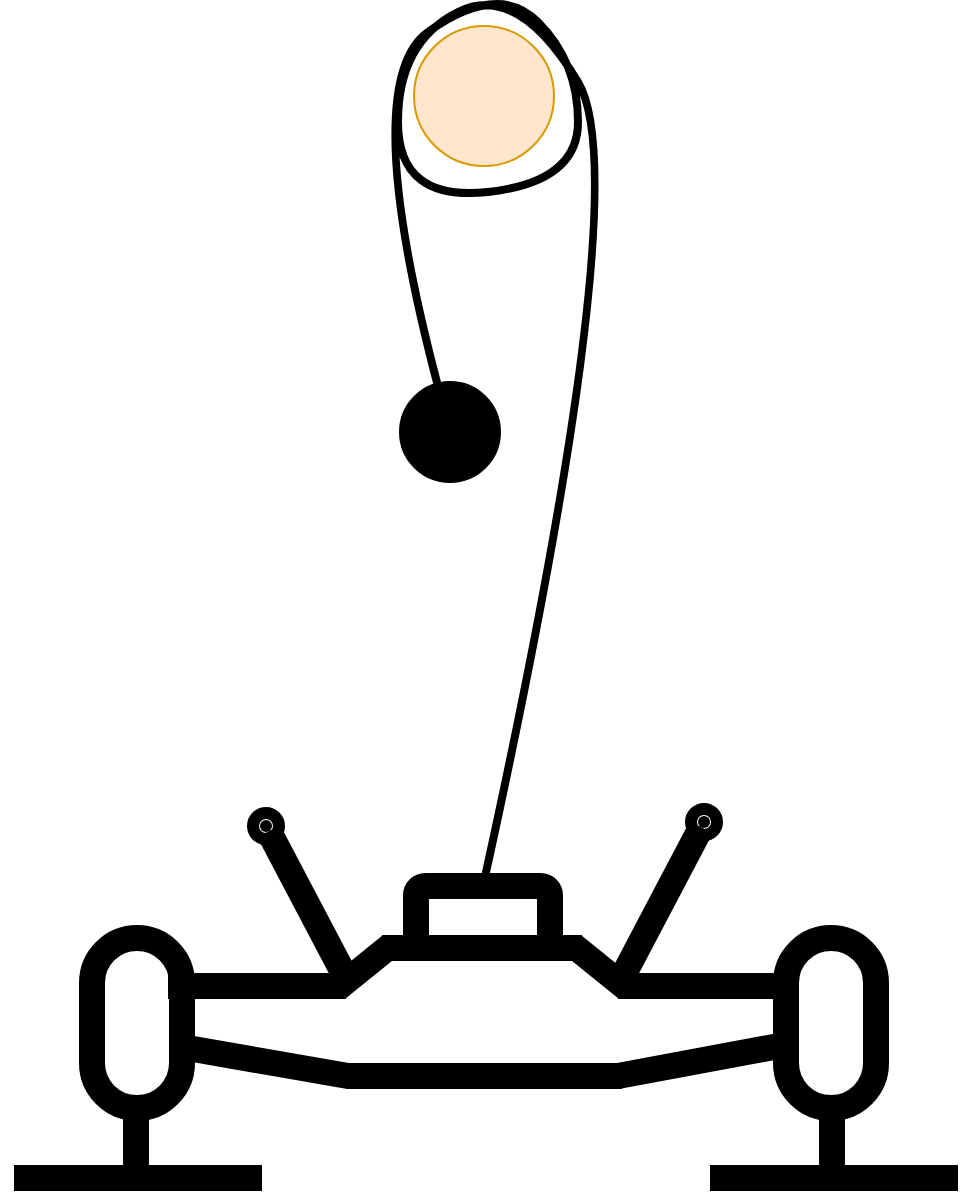 <mxfile version="22.1.21" type="github">
  <diagram name="Page-1" id="0ZTlAJt3fddcgk5YJp6G">
    <mxGraphModel dx="1586" dy="922" grid="1" gridSize="10" guides="1" tooltips="1" connect="1" arrows="1" fold="1" page="1" pageScale="1" pageWidth="827" pageHeight="1169" math="0" shadow="0">
      <root>
        <mxCell id="0" />
        <mxCell id="1" parent="0" />
        <mxCell id="v2cZ9X0Okdo7AkygkbNg-19" value="" style="group;rotation=-180;" vertex="1" connectable="0" parent="1">
          <mxGeometry x="178" y="680" width="472" height="178" as="geometry" />
        </mxCell>
        <mxCell id="v2cZ9X0Okdo7AkygkbNg-2" value="" style="endArrow=none;html=1;rounded=0;strokeWidth=13;" edge="1" parent="v2cZ9X0Okdo7AkygkbNg-19">
          <mxGeometry width="50" height="50" relative="1" as="geometry">
            <mxPoint x="304" y="127" as="sourcePoint" />
            <mxPoint x="166" y="127" as="targetPoint" />
          </mxGeometry>
        </mxCell>
        <mxCell id="v2cZ9X0Okdo7AkygkbNg-3" value="" style="endArrow=none;html=1;rounded=0;strokeWidth=13;" edge="1" parent="v2cZ9X0Okdo7AkygkbNg-19">
          <mxGeometry width="50" height="50" relative="1" as="geometry">
            <mxPoint x="284" y="63" as="sourcePoint" />
            <mxPoint x="184" y="63" as="targetPoint" />
          </mxGeometry>
        </mxCell>
        <mxCell id="v2cZ9X0Okdo7AkygkbNg-4" value="" style="endArrow=none;html=1;rounded=0;strokeWidth=13;" edge="1" parent="v2cZ9X0Okdo7AkygkbNg-19">
          <mxGeometry width="50" height="50" relative="1" as="geometry">
            <mxPoint x="167" y="127" as="sourcePoint" />
            <mxPoint x="81" y="112" as="targetPoint" />
          </mxGeometry>
        </mxCell>
        <mxCell id="v2cZ9X0Okdo7AkygkbNg-5" value="" style="rounded=1;whiteSpace=wrap;html=1;fillColor=none;strokeWidth=13;rotation=-180;arcSize=50;" vertex="1" parent="v2cZ9X0Okdo7AkygkbNg-19">
          <mxGeometry x="39" y="58" width="45" height="85" as="geometry" />
        </mxCell>
        <mxCell id="v2cZ9X0Okdo7AkygkbNg-6" value="" style="rounded=1;whiteSpace=wrap;html=1;fillColor=none;strokeWidth=13;rotation=-180;arcSize=50;" vertex="1" parent="v2cZ9X0Okdo7AkygkbNg-19">
          <mxGeometry x="386" y="58" width="45" height="85" as="geometry" />
        </mxCell>
        <mxCell id="v2cZ9X0Okdo7AkygkbNg-7" value="" style="endArrow=none;html=1;rounded=0;strokeWidth=13;" edge="1" parent="v2cZ9X0Okdo7AkygkbNg-19">
          <mxGeometry width="50" height="50" relative="1" as="geometry">
            <mxPoint x="388" y="111" as="sourcePoint" />
            <mxPoint x="302" y="127" as="targetPoint" />
          </mxGeometry>
        </mxCell>
        <mxCell id="v2cZ9X0Okdo7AkygkbNg-8" value="" style="endArrow=none;html=1;rounded=0;strokeWidth=13;" edge="1" parent="v2cZ9X0Okdo7AkygkbNg-19">
          <mxGeometry width="50" height="50" relative="1" as="geometry">
            <mxPoint x="166" y="82" as="sourcePoint" />
            <mxPoint x="77" y="82" as="targetPoint" />
          </mxGeometry>
        </mxCell>
        <mxCell id="v2cZ9X0Okdo7AkygkbNg-9" value="" style="endArrow=none;html=1;rounded=0;strokeWidth=13;" edge="1" parent="v2cZ9X0Okdo7AkygkbNg-19">
          <mxGeometry width="50" height="50" relative="1" as="geometry">
            <mxPoint x="391" y="82" as="sourcePoint" />
            <mxPoint x="302" y="82" as="targetPoint" />
          </mxGeometry>
        </mxCell>
        <mxCell id="v2cZ9X0Okdo7AkygkbNg-10" value="" style="endArrow=none;html=1;rounded=0;strokeWidth=13;" edge="1" parent="v2cZ9X0Okdo7AkygkbNg-19">
          <mxGeometry width="50" height="50" relative="1" as="geometry">
            <mxPoint x="306" y="83" as="sourcePoint" />
            <mxPoint x="280" y="62" as="targetPoint" />
          </mxGeometry>
        </mxCell>
        <mxCell id="v2cZ9X0Okdo7AkygkbNg-11" value="" style="endArrow=none;html=1;rounded=0;strokeWidth=13;" edge="1" parent="v2cZ9X0Okdo7AkygkbNg-19">
          <mxGeometry width="50" height="50" relative="1" as="geometry">
            <mxPoint x="162" y="83" as="sourcePoint" />
            <mxPoint x="188" y="62" as="targetPoint" />
          </mxGeometry>
        </mxCell>
        <mxCell id="v2cZ9X0Okdo7AkygkbNg-12" value="" style="endArrow=oval;html=1;rounded=0;strokeWidth=13;endFill=1;" edge="1" parent="v2cZ9X0Okdo7AkygkbNg-19">
          <mxGeometry width="50" height="50" relative="1" as="geometry">
            <mxPoint x="305" y="76" as="sourcePoint" />
            <mxPoint x="345" as="targetPoint" />
          </mxGeometry>
        </mxCell>
        <mxCell id="v2cZ9X0Okdo7AkygkbNg-13" value="" style="endArrow=oval;html=1;rounded=0;strokeWidth=13;startArrow=none;startFill=0;endFill=1;" edge="1" parent="v2cZ9X0Okdo7AkygkbNg-19">
          <mxGeometry width="50" height="50" relative="1" as="geometry">
            <mxPoint x="166" y="78" as="sourcePoint" />
            <mxPoint x="126" y="2" as="targetPoint" />
          </mxGeometry>
        </mxCell>
        <mxCell id="v2cZ9X0Okdo7AkygkbNg-14" value="" style="rounded=1;whiteSpace=wrap;html=1;strokeWidth=13;fillColor=none;rotation=-180;" vertex="1" parent="v2cZ9X0Okdo7AkygkbNg-19">
          <mxGeometry x="201" y="32" width="67" height="31" as="geometry" />
        </mxCell>
        <mxCell id="v2cZ9X0Okdo7AkygkbNg-15" value="" style="endArrow=none;html=1;rounded=0;strokeWidth=13;curved=0;jumpSize=13;startArrow=none;startFill=0;" edge="1" parent="v2cZ9X0Okdo7AkygkbNg-19">
          <mxGeometry width="50" height="50" relative="1" as="geometry">
            <mxPoint x="124" y="178" as="sourcePoint" />
            <mxPoint y="178" as="targetPoint" />
          </mxGeometry>
        </mxCell>
        <mxCell id="v2cZ9X0Okdo7AkygkbNg-16" value="" style="endArrow=none;html=1;rounded=0;strokeWidth=13;" edge="1" parent="v2cZ9X0Okdo7AkygkbNg-19">
          <mxGeometry width="50" height="50" relative="1" as="geometry">
            <mxPoint x="61" y="176" as="sourcePoint" />
            <mxPoint x="61" y="147" as="targetPoint" />
          </mxGeometry>
        </mxCell>
        <mxCell id="v2cZ9X0Okdo7AkygkbNg-17" value="" style="endArrow=none;html=1;rounded=0;strokeWidth=13;" edge="1" parent="v2cZ9X0Okdo7AkygkbNg-19">
          <mxGeometry width="50" height="50" relative="1" as="geometry">
            <mxPoint x="409" y="176" as="sourcePoint" />
            <mxPoint x="409" y="147" as="targetPoint" />
          </mxGeometry>
        </mxCell>
        <mxCell id="v2cZ9X0Okdo7AkygkbNg-18" value="" style="endArrow=none;html=1;rounded=0;strokeWidth=13;curved=0;jumpSize=13;startArrow=none;startFill=0;" edge="1" parent="v2cZ9X0Okdo7AkygkbNg-19">
          <mxGeometry width="50" height="50" relative="1" as="geometry">
            <mxPoint x="472" y="178" as="sourcePoint" />
            <mxPoint x="348" y="178" as="targetPoint" />
          </mxGeometry>
        </mxCell>
        <mxCell id="v2cZ9X0Okdo7AkygkbNg-22" value="" style="ellipse;whiteSpace=wrap;html=1;aspect=fixed;fillColor=#ffe6cc;strokeColor=#d79b00;" vertex="1" parent="1">
          <mxGeometry x="378" y="282" width="70" height="70" as="geometry" />
        </mxCell>
        <mxCell id="v2cZ9X0Okdo7AkygkbNg-1" value="" style="ellipse;whiteSpace=wrap;html=1;aspect=fixed;fillColor=#000000;" vertex="1" parent="1">
          <mxGeometry x="371" y="460" width="50" height="50" as="geometry" />
        </mxCell>
        <mxCell id="v2cZ9X0Okdo7AkygkbNg-24" value="" style="curved=1;endArrow=none;html=1;rounded=0;exitX=0.5;exitY=1;exitDx=0;exitDy=0;endFill=0;strokeWidth=4;" edge="1" parent="1" source="v2cZ9X0Okdo7AkygkbNg-14" target="v2cZ9X0Okdo7AkygkbNg-1">
          <mxGeometry width="50" height="50" relative="1" as="geometry">
            <mxPoint x="470" y="340" as="sourcePoint" />
            <mxPoint x="410" y="420" as="targetPoint" />
            <Array as="points">
              <mxPoint x="490" y="360" />
              <mxPoint x="430" y="260" />
              <mxPoint x="370" y="290" />
              <mxPoint x="370" y="370" />
              <mxPoint x="460" y="360" />
              <mxPoint x="460" y="300" />
              <mxPoint x="420" y="260" />
              <mxPoint x="350" y="310" />
            </Array>
          </mxGeometry>
        </mxCell>
      </root>
    </mxGraphModel>
  </diagram>
</mxfile>
